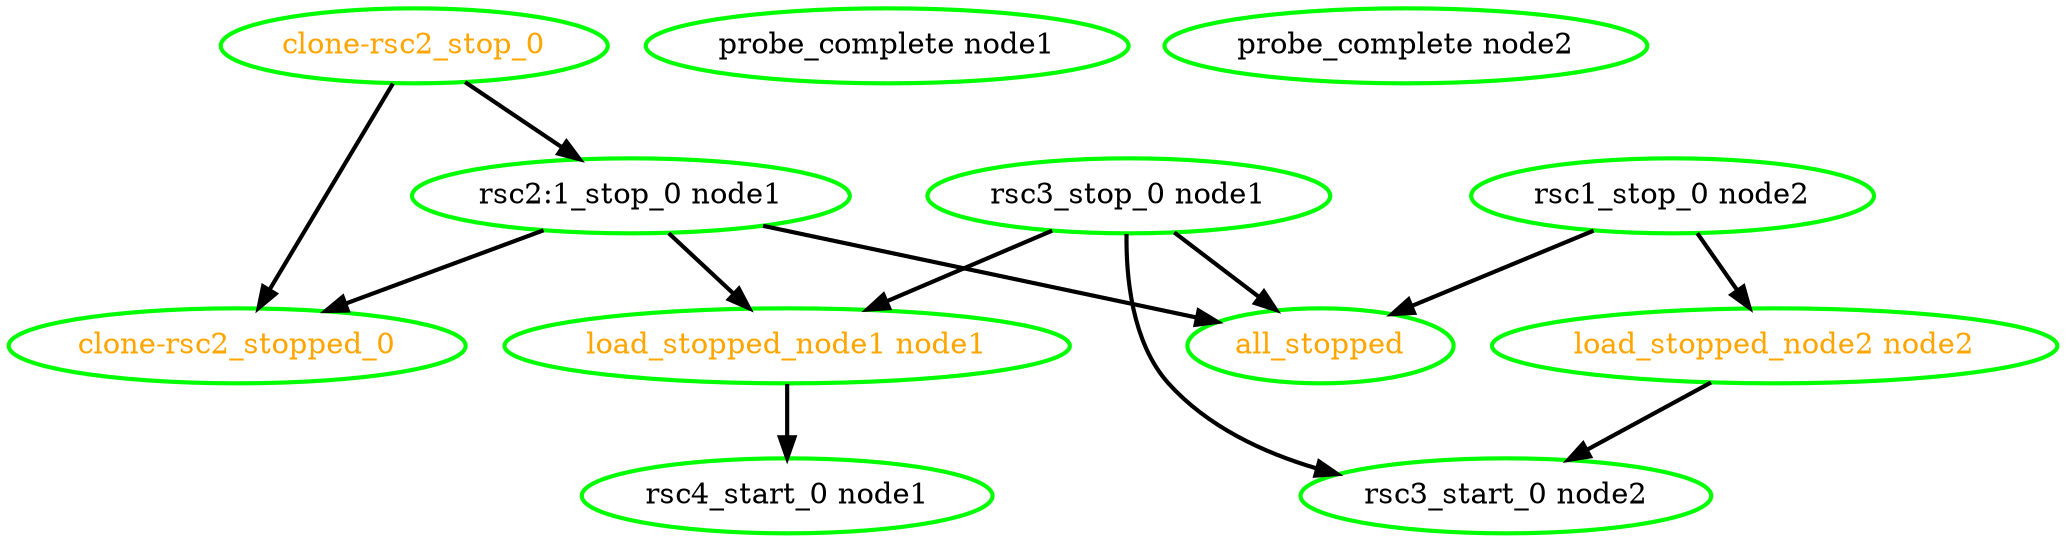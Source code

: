 digraph "g" {
"all_stopped" [ style=bold color="green" fontcolor="orange" ]
"clone-rsc2_stop_0" -> "clone-rsc2_stopped_0" [ style = bold]
"clone-rsc2_stop_0" -> "rsc2:1_stop_0 node1" [ style = bold]
"clone-rsc2_stop_0" [ style=bold color="green" fontcolor="orange" ]
"clone-rsc2_stopped_0" [ style=bold color="green" fontcolor="orange" ]
"load_stopped_node1 node1" -> "rsc4_start_0 node1" [ style = bold]
"load_stopped_node1 node1" [ style=bold color="green" fontcolor="orange" ]
"load_stopped_node2 node2" -> "rsc3_start_0 node2" [ style = bold]
"load_stopped_node2 node2" [ style=bold color="green" fontcolor="orange" ]
"probe_complete node1" [ style=bold color="green" fontcolor="black" ]
"probe_complete node2" [ style=bold color="green" fontcolor="black" ]
"rsc1_stop_0 node2" -> "all_stopped" [ style = bold]
"rsc1_stop_0 node2" -> "load_stopped_node2 node2" [ style = bold]
"rsc1_stop_0 node2" [ style=bold color="green" fontcolor="black" ]
"rsc2:1_stop_0 node1" -> "all_stopped" [ style = bold]
"rsc2:1_stop_0 node1" -> "clone-rsc2_stopped_0" [ style = bold]
"rsc2:1_stop_0 node1" -> "load_stopped_node1 node1" [ style = bold]
"rsc2:1_stop_0 node1" [ style=bold color="green" fontcolor="black" ]
"rsc3_start_0 node2" [ style=bold color="green" fontcolor="black" ]
"rsc3_stop_0 node1" -> "all_stopped" [ style = bold]
"rsc3_stop_0 node1" -> "load_stopped_node1 node1" [ style = bold]
"rsc3_stop_0 node1" -> "rsc3_start_0 node2" [ style = bold]
"rsc3_stop_0 node1" [ style=bold color="green" fontcolor="black" ]
"rsc4_start_0 node1" [ style=bold color="green" fontcolor="black" ]
}
